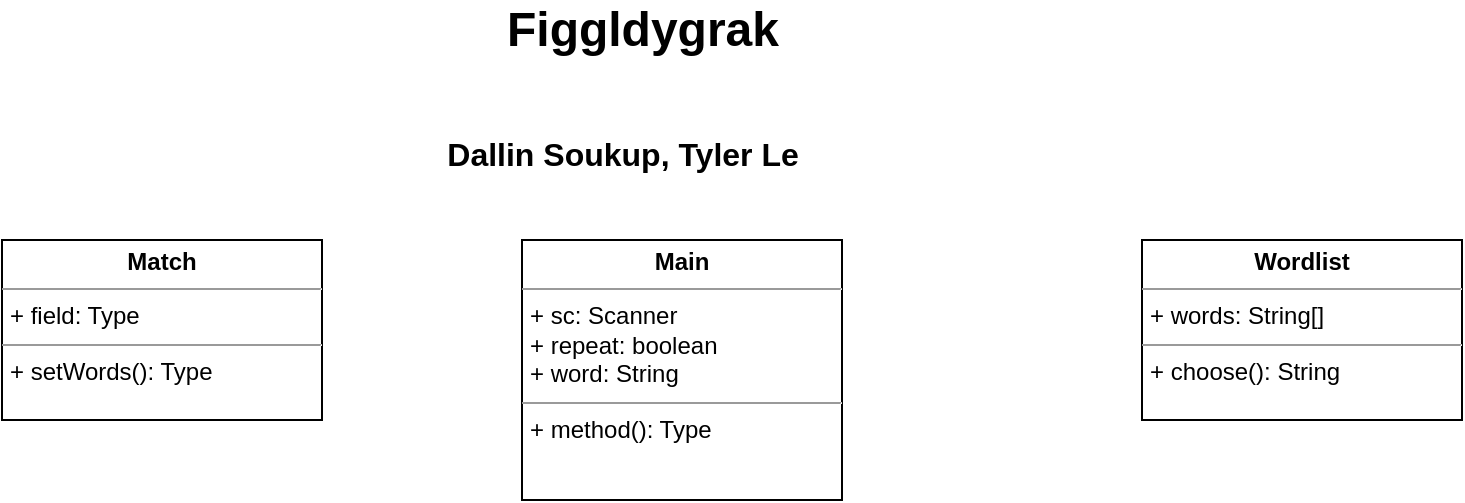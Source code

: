 <mxfile version="21.7.3" type="github">
  <diagram name="Page-1" id="Tx2Y7DHx7KfpgCzlKDU4">
    <mxGraphModel dx="814" dy="436" grid="1" gridSize="10" guides="1" tooltips="1" connect="1" arrows="1" fold="1" page="1" pageScale="1" pageWidth="850" pageHeight="1100" math="0" shadow="0">
      <root>
        <mxCell id="0" />
        <mxCell id="1" parent="0" />
        <mxCell id="DddoxypXK8zhNxieMubF-4" value="Figgldygrak" style="text;strokeColor=none;fillColor=none;html=1;fontSize=24;fontStyle=1;verticalAlign=middle;align=center;" vertex="1" parent="1">
          <mxGeometry x="270" y="150" width="160" height="30" as="geometry" />
        </mxCell>
        <mxCell id="DddoxypXK8zhNxieMubF-5" value="&lt;font style=&quot;font-size: 16px;&quot;&gt;Dallin Soukup, Tyler Le&lt;/font&gt;" style="text;strokeColor=none;fillColor=none;html=1;fontSize=24;fontStyle=1;verticalAlign=middle;align=center;" vertex="1" parent="1">
          <mxGeometry x="120" y="210" width="440" height="30" as="geometry" />
        </mxCell>
        <mxCell id="DddoxypXK8zhNxieMubF-6" value="&lt;p style=&quot;margin:0px;margin-top:4px;text-align:center;&quot;&gt;&lt;b&gt;Main&lt;/b&gt;&lt;/p&gt;&lt;hr size=&quot;1&quot;&gt;&lt;p style=&quot;margin:0px;margin-left:4px;&quot;&gt;+ sc: Scanner&lt;/p&gt;&lt;p style=&quot;margin:0px;margin-left:4px;&quot;&gt;+ repeat: boolean&lt;/p&gt;&lt;p style=&quot;margin:0px;margin-left:4px;&quot;&gt;+ word: String&lt;/p&gt;&lt;hr size=&quot;1&quot;&gt;&lt;p style=&quot;margin:0px;margin-left:4px;&quot;&gt;+ method(): Type&lt;/p&gt;" style="verticalAlign=top;align=left;overflow=fill;fontSize=12;fontFamily=Helvetica;html=1;whiteSpace=wrap;" vertex="1" parent="1">
          <mxGeometry x="290" y="270" width="160" height="130" as="geometry" />
        </mxCell>
        <mxCell id="DddoxypXK8zhNxieMubF-7" value="&lt;p style=&quot;margin:0px;margin-top:4px;text-align:center;&quot;&gt;&lt;b&gt;Wordlist&lt;/b&gt;&lt;/p&gt;&lt;hr size=&quot;1&quot;&gt;&lt;p style=&quot;margin:0px;margin-left:4px;&quot;&gt;+ words: String[]&lt;/p&gt;&lt;hr size=&quot;1&quot;&gt;&lt;p style=&quot;margin:0px;margin-left:4px;&quot;&gt;+ choose(): String&lt;/p&gt;" style="verticalAlign=top;align=left;overflow=fill;fontSize=12;fontFamily=Helvetica;html=1;whiteSpace=wrap;" vertex="1" parent="1">
          <mxGeometry x="600" y="270" width="160" height="90" as="geometry" />
        </mxCell>
        <mxCell id="DddoxypXK8zhNxieMubF-8" value="&lt;p style=&quot;margin:0px;margin-top:4px;text-align:center;&quot;&gt;&lt;b&gt;Match&lt;/b&gt;&lt;/p&gt;&lt;hr size=&quot;1&quot;&gt;&lt;p style=&quot;margin:0px;margin-left:4px;&quot;&gt;+ field: Type&lt;/p&gt;&lt;hr size=&quot;1&quot;&gt;&lt;p style=&quot;margin:0px;margin-left:4px;&quot;&gt;+ setWords(): Type&lt;/p&gt;" style="verticalAlign=top;align=left;overflow=fill;fontSize=12;fontFamily=Helvetica;html=1;whiteSpace=wrap;" vertex="1" parent="1">
          <mxGeometry x="30" y="270" width="160" height="90" as="geometry" />
        </mxCell>
      </root>
    </mxGraphModel>
  </diagram>
</mxfile>
